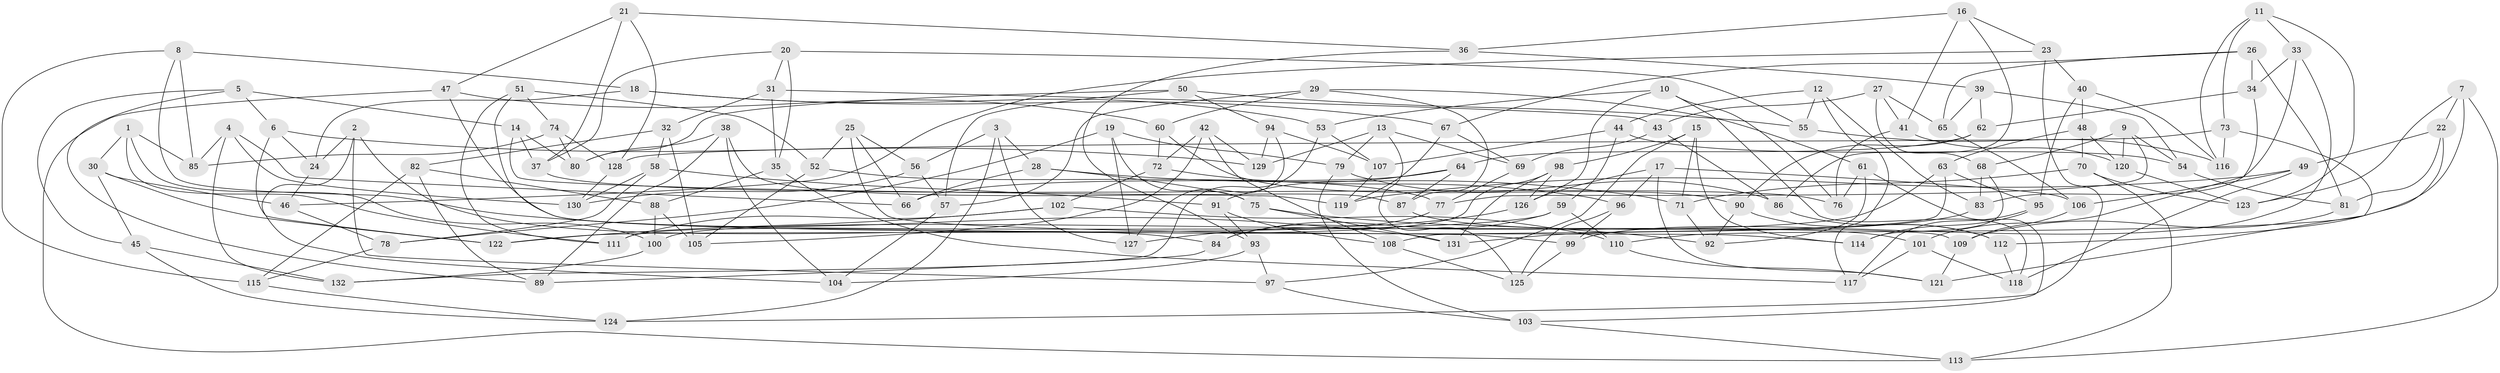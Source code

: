 // coarse degree distribution, {6: 0.21951219512195122, 4: 0.04878048780487805, 9: 0.1951219512195122, 8: 0.14634146341463414, 5: 0.07317073170731707, 3: 0.024390243902439025, 7: 0.2926829268292683}
// Generated by graph-tools (version 1.1) at 2025/38/03/04/25 23:38:13]
// undirected, 132 vertices, 264 edges
graph export_dot {
  node [color=gray90,style=filled];
  1;
  2;
  3;
  4;
  5;
  6;
  7;
  8;
  9;
  10;
  11;
  12;
  13;
  14;
  15;
  16;
  17;
  18;
  19;
  20;
  21;
  22;
  23;
  24;
  25;
  26;
  27;
  28;
  29;
  30;
  31;
  32;
  33;
  34;
  35;
  36;
  37;
  38;
  39;
  40;
  41;
  42;
  43;
  44;
  45;
  46;
  47;
  48;
  49;
  50;
  51;
  52;
  53;
  54;
  55;
  56;
  57;
  58;
  59;
  60;
  61;
  62;
  63;
  64;
  65;
  66;
  67;
  68;
  69;
  70;
  71;
  72;
  73;
  74;
  75;
  76;
  77;
  78;
  79;
  80;
  81;
  82;
  83;
  84;
  85;
  86;
  87;
  88;
  89;
  90;
  91;
  92;
  93;
  94;
  95;
  96;
  97;
  98;
  99;
  100;
  101;
  102;
  103;
  104;
  105;
  106;
  107;
  108;
  109;
  110;
  111;
  112;
  113;
  114;
  115;
  116;
  117;
  118;
  119;
  120;
  121;
  122;
  123;
  124;
  125;
  126;
  127;
  128;
  129;
  130;
  131;
  132;
  1 -- 100;
  1 -- 85;
  1 -- 30;
  1 -- 111;
  2 -- 84;
  2 -- 24;
  2 -- 97;
  2 -- 104;
  3 -- 28;
  3 -- 56;
  3 -- 127;
  3 -- 124;
  4 -- 130;
  4 -- 85;
  4 -- 66;
  4 -- 132;
  5 -- 45;
  5 -- 14;
  5 -- 6;
  5 -- 89;
  6 -- 129;
  6 -- 122;
  6 -- 24;
  7 -- 113;
  7 -- 22;
  7 -- 110;
  7 -- 123;
  8 -- 85;
  8 -- 18;
  8 -- 131;
  8 -- 115;
  9 -- 54;
  9 -- 68;
  9 -- 77;
  9 -- 120;
  10 -- 118;
  10 -- 53;
  10 -- 126;
  10 -- 76;
  11 -- 33;
  11 -- 123;
  11 -- 116;
  11 -- 73;
  12 -- 117;
  12 -- 83;
  12 -- 44;
  12 -- 55;
  13 -- 69;
  13 -- 79;
  13 -- 129;
  13 -- 125;
  14 -- 37;
  14 -- 119;
  14 -- 80;
  15 -- 98;
  15 -- 114;
  15 -- 71;
  15 -- 97;
  16 -- 23;
  16 -- 36;
  16 -- 86;
  16 -- 41;
  17 -- 126;
  17 -- 96;
  17 -- 121;
  17 -- 106;
  18 -- 24;
  18 -- 67;
  18 -- 53;
  19 -- 127;
  19 -- 78;
  19 -- 75;
  19 -- 79;
  20 -- 31;
  20 -- 55;
  20 -- 35;
  20 -- 37;
  21 -- 37;
  21 -- 36;
  21 -- 128;
  21 -- 47;
  22 -- 49;
  22 -- 81;
  22 -- 112;
  23 -- 40;
  23 -- 46;
  23 -- 124;
  24 -- 46;
  25 -- 99;
  25 -- 56;
  25 -- 52;
  25 -- 66;
  26 -- 81;
  26 -- 65;
  26 -- 67;
  26 -- 34;
  27 -- 41;
  27 -- 43;
  27 -- 68;
  27 -- 65;
  28 -- 71;
  28 -- 66;
  28 -- 75;
  29 -- 61;
  29 -- 57;
  29 -- 60;
  29 -- 87;
  30 -- 45;
  30 -- 46;
  30 -- 122;
  31 -- 35;
  31 -- 32;
  31 -- 43;
  32 -- 82;
  32 -- 105;
  32 -- 58;
  33 -- 83;
  33 -- 34;
  33 -- 99;
  34 -- 101;
  34 -- 62;
  35 -- 88;
  35 -- 117;
  36 -- 39;
  36 -- 93;
  37 -- 76;
  38 -- 80;
  38 -- 89;
  38 -- 104;
  38 -- 87;
  39 -- 65;
  39 -- 54;
  39 -- 62;
  40 -- 95;
  40 -- 48;
  40 -- 116;
  41 -- 76;
  41 -- 120;
  42 -- 105;
  42 -- 108;
  42 -- 129;
  42 -- 72;
  43 -- 86;
  43 -- 69;
  44 -- 59;
  44 -- 107;
  44 -- 54;
  45 -- 124;
  45 -- 132;
  46 -- 78;
  47 -- 60;
  47 -- 109;
  47 -- 113;
  48 -- 70;
  48 -- 63;
  48 -- 120;
  49 -- 119;
  49 -- 118;
  49 -- 106;
  50 -- 94;
  50 -- 80;
  50 -- 57;
  50 -- 55;
  51 -- 52;
  51 -- 114;
  51 -- 74;
  51 -- 111;
  52 -- 105;
  52 -- 77;
  53 -- 107;
  53 -- 132;
  54 -- 81;
  55 -- 116;
  56 -- 57;
  56 -- 130;
  57 -- 104;
  58 -- 130;
  58 -- 78;
  58 -- 91;
  59 -- 110;
  59 -- 122;
  59 -- 84;
  60 -- 90;
  60 -- 72;
  61 -- 76;
  61 -- 103;
  61 -- 92;
  62 -- 64;
  62 -- 90;
  63 -- 108;
  63 -- 100;
  63 -- 95;
  64 -- 87;
  64 -- 91;
  64 -- 66;
  65 -- 106;
  67 -- 69;
  67 -- 119;
  68 -- 114;
  68 -- 83;
  69 -- 77;
  70 -- 71;
  70 -- 123;
  70 -- 113;
  71 -- 92;
  72 -- 96;
  72 -- 102;
  73 -- 116;
  73 -- 128;
  73 -- 121;
  74 -- 128;
  74 -- 80;
  74 -- 85;
  75 -- 131;
  75 -- 92;
  77 -- 84;
  78 -- 115;
  79 -- 86;
  79 -- 103;
  81 -- 109;
  82 -- 88;
  82 -- 115;
  82 -- 89;
  83 -- 131;
  84 -- 89;
  86 -- 112;
  87 -- 101;
  88 -- 100;
  88 -- 105;
  90 -- 112;
  90 -- 92;
  91 -- 93;
  91 -- 108;
  93 -- 104;
  93 -- 97;
  94 -- 129;
  94 -- 127;
  94 -- 107;
  95 -- 114;
  95 -- 117;
  96 -- 125;
  96 -- 99;
  97 -- 103;
  98 -- 126;
  98 -- 111;
  98 -- 131;
  99 -- 125;
  100 -- 132;
  101 -- 117;
  101 -- 118;
  102 -- 122;
  102 -- 110;
  102 -- 111;
  103 -- 113;
  106 -- 109;
  107 -- 119;
  108 -- 125;
  109 -- 121;
  110 -- 121;
  112 -- 118;
  115 -- 124;
  120 -- 123;
  126 -- 127;
  128 -- 130;
}
